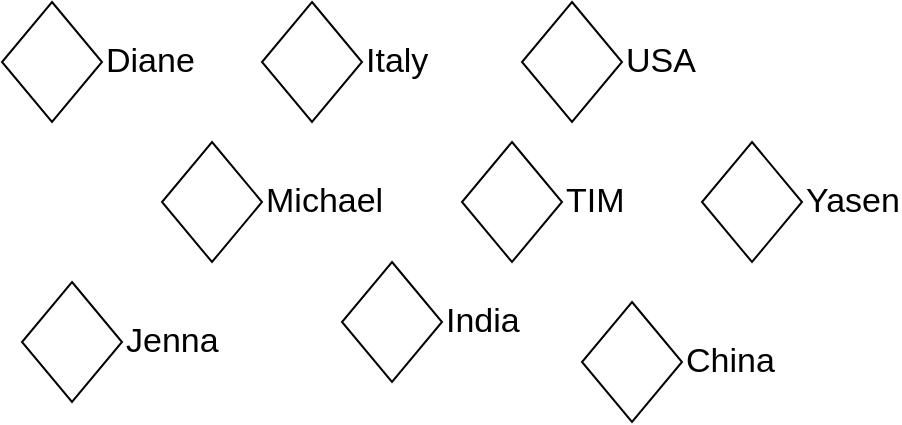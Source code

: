 <mxfile version="28.0.4" pages="2">
  <diagram name="Figure3-1" id="Z_WMqr-yyNCV0SBwzqO6">
    <mxGraphModel dx="1426" dy="962" grid="1" gridSize="10" guides="1" tooltips="1" connect="1" arrows="1" fold="1" page="1" pageScale="1" pageWidth="1169" pageHeight="1654" math="0" shadow="0">
      <root>
        <mxCell id="0" />
        <mxCell id="1" parent="0" />
        <mxCell id="wGyFNytbL7CrdochavTy-1" value="Diane" style="rhombus;whiteSpace=wrap;html=1;labelPosition=right;verticalLabelPosition=middle;align=left;verticalAlign=middle;fontSize=17;" parent="1" vertex="1">
          <mxGeometry x="210" y="200" width="50" height="60" as="geometry" />
        </mxCell>
        <mxCell id="wGyFNytbL7CrdochavTy-2" value="Italy" style="rhombus;whiteSpace=wrap;html=1;labelPosition=right;verticalLabelPosition=middle;align=left;verticalAlign=middle;fontSize=17;" parent="1" vertex="1">
          <mxGeometry x="340" y="200" width="50" height="60" as="geometry" />
        </mxCell>
        <mxCell id="wGyFNytbL7CrdochavTy-3" value="USA" style="rhombus;whiteSpace=wrap;html=1;labelPosition=right;verticalLabelPosition=middle;align=left;verticalAlign=middle;fontSize=17;" parent="1" vertex="1">
          <mxGeometry x="470" y="200" width="50" height="60" as="geometry" />
        </mxCell>
        <mxCell id="wGyFNytbL7CrdochavTy-4" value="Michael" style="rhombus;whiteSpace=wrap;html=1;labelPosition=right;verticalLabelPosition=middle;align=left;verticalAlign=middle;fontSize=17;" parent="1" vertex="1">
          <mxGeometry x="290" y="270" width="50" height="60" as="geometry" />
        </mxCell>
        <mxCell id="wGyFNytbL7CrdochavTy-5" value="TIM" style="rhombus;whiteSpace=wrap;html=1;labelPosition=right;verticalLabelPosition=middle;align=left;verticalAlign=middle;fontSize=17;" parent="1" vertex="1">
          <mxGeometry x="440" y="270" width="50" height="60" as="geometry" />
        </mxCell>
        <mxCell id="wGyFNytbL7CrdochavTy-6" value="Yasen" style="rhombus;whiteSpace=wrap;html=1;labelPosition=right;verticalLabelPosition=middle;align=left;verticalAlign=middle;fontSize=17;" parent="1" vertex="1">
          <mxGeometry x="560" y="270" width="50" height="60" as="geometry" />
        </mxCell>
        <mxCell id="wGyFNytbL7CrdochavTy-7" value="Jenna" style="rhombus;whiteSpace=wrap;html=1;labelPosition=right;verticalLabelPosition=middle;align=left;verticalAlign=middle;fontSize=17;" parent="1" vertex="1">
          <mxGeometry x="220" y="340" width="50" height="60" as="geometry" />
        </mxCell>
        <mxCell id="wGyFNytbL7CrdochavTy-8" value="India" style="rhombus;whiteSpace=wrap;html=1;labelPosition=right;verticalLabelPosition=middle;align=left;verticalAlign=middle;fontSize=17;" parent="1" vertex="1">
          <mxGeometry x="380" y="330" width="50" height="60" as="geometry" />
        </mxCell>
        <mxCell id="wGyFNytbL7CrdochavTy-9" value="China" style="rhombus;whiteSpace=wrap;html=1;labelPosition=right;verticalLabelPosition=middle;align=left;verticalAlign=middle;fontSize=17;" parent="1" vertex="1">
          <mxGeometry x="500" y="350" width="50" height="60" as="geometry" />
        </mxCell>
      </root>
    </mxGraphModel>
  </diagram>
  <diagram id="_g9UqTOQIGs8d8qd7WrK" name="Figure3-2">
    <mxGraphModel dx="1426" dy="962" grid="1" gridSize="10" guides="1" tooltips="1" connect="1" arrows="1" fold="1" page="1" pageScale="1" pageWidth="1169" pageHeight="1654" math="0" shadow="0">
      <root>
        <mxCell id="0" />
        <mxCell id="1" parent="0" />
        <mxCell id="S7hBfSyRWe4L4_M_T9Uh-1" value="Michael" style="rhombus;whiteSpace=wrap;html=1;labelPosition=right;verticalLabelPosition=middle;align=left;verticalAlign=middle;fontSize=17;" vertex="1" parent="1">
          <mxGeometry x="400" y="380" width="50" height="60" as="geometry" />
        </mxCell>
        <mxCell id="S7hBfSyRWe4L4_M_T9Uh-2" value="Biswanath" style="rhombus;whiteSpace=wrap;html=1;labelPosition=right;verticalLabelPosition=middle;align=left;verticalAlign=middle;fontSize=17;" vertex="1" parent="1">
          <mxGeometry x="80" y="290" width="50" height="60" as="geometry" />
        </mxCell>
        <mxCell id="S7hBfSyRWe4L4_M_T9Uh-3" value="India" style="rhombus;whiteSpace=wrap;html=1;labelPosition=right;verticalLabelPosition=middle;align=left;verticalAlign=middle;fontSize=17;" vertex="1" parent="1">
          <mxGeometry x="440" y="210" width="50" height="60" as="geometry" />
        </mxCell>
        <mxCell id="S7hBfSyRWe4L4_M_T9Uh-4" value="livesIn" style="endArrow=classic;html=1;rounded=0;exitX=1;exitY=0;exitDx=0;exitDy=0;entryX=0;entryY=0;entryDx=0;entryDy=0;edgeStyle=orthogonalEdgeStyle;curved=1;fontSize=19;" edge="1" parent="1" source="S7hBfSyRWe4L4_M_T9Uh-2" target="S7hBfSyRWe4L4_M_T9Uh-3">
          <mxGeometry width="50" height="50" relative="1" as="geometry">
            <mxPoint x="560" y="520" as="sourcePoint" />
            <mxPoint x="610" y="470" as="targetPoint" />
            <Array as="points">
              <mxPoint x="240" y="305" />
              <mxPoint x="240" y="225" />
            </Array>
          </mxGeometry>
        </mxCell>
        <mxCell id="S7hBfSyRWe4L4_M_T9Uh-5" value="hasFriend" style="endArrow=classic;html=1;rounded=0;exitX=1;exitY=1;exitDx=0;exitDy=0;entryX=0;entryY=1;entryDx=0;entryDy=0;edgeStyle=orthogonalEdgeStyle;curved=1;fontSize=19;" edge="1" parent="1" source="S7hBfSyRWe4L4_M_T9Uh-2" target="S7hBfSyRWe4L4_M_T9Uh-1">
          <mxGeometry x="-0.145" y="-25" width="50" height="50" relative="1" as="geometry">
            <mxPoint x="160" y="400" as="sourcePoint" />
            <mxPoint x="495" y="320" as="targetPoint" />
            <Array as="points">
              <mxPoint x="118" y="400" />
              <mxPoint x="282" y="400" />
              <mxPoint x="282" y="440" />
              <mxPoint x="380" y="440" />
              <mxPoint x="380" y="425" />
            </Array>
            <mxPoint x="1" as="offset" />
          </mxGeometry>
        </mxCell>
      </root>
    </mxGraphModel>
  </diagram>
</mxfile>
